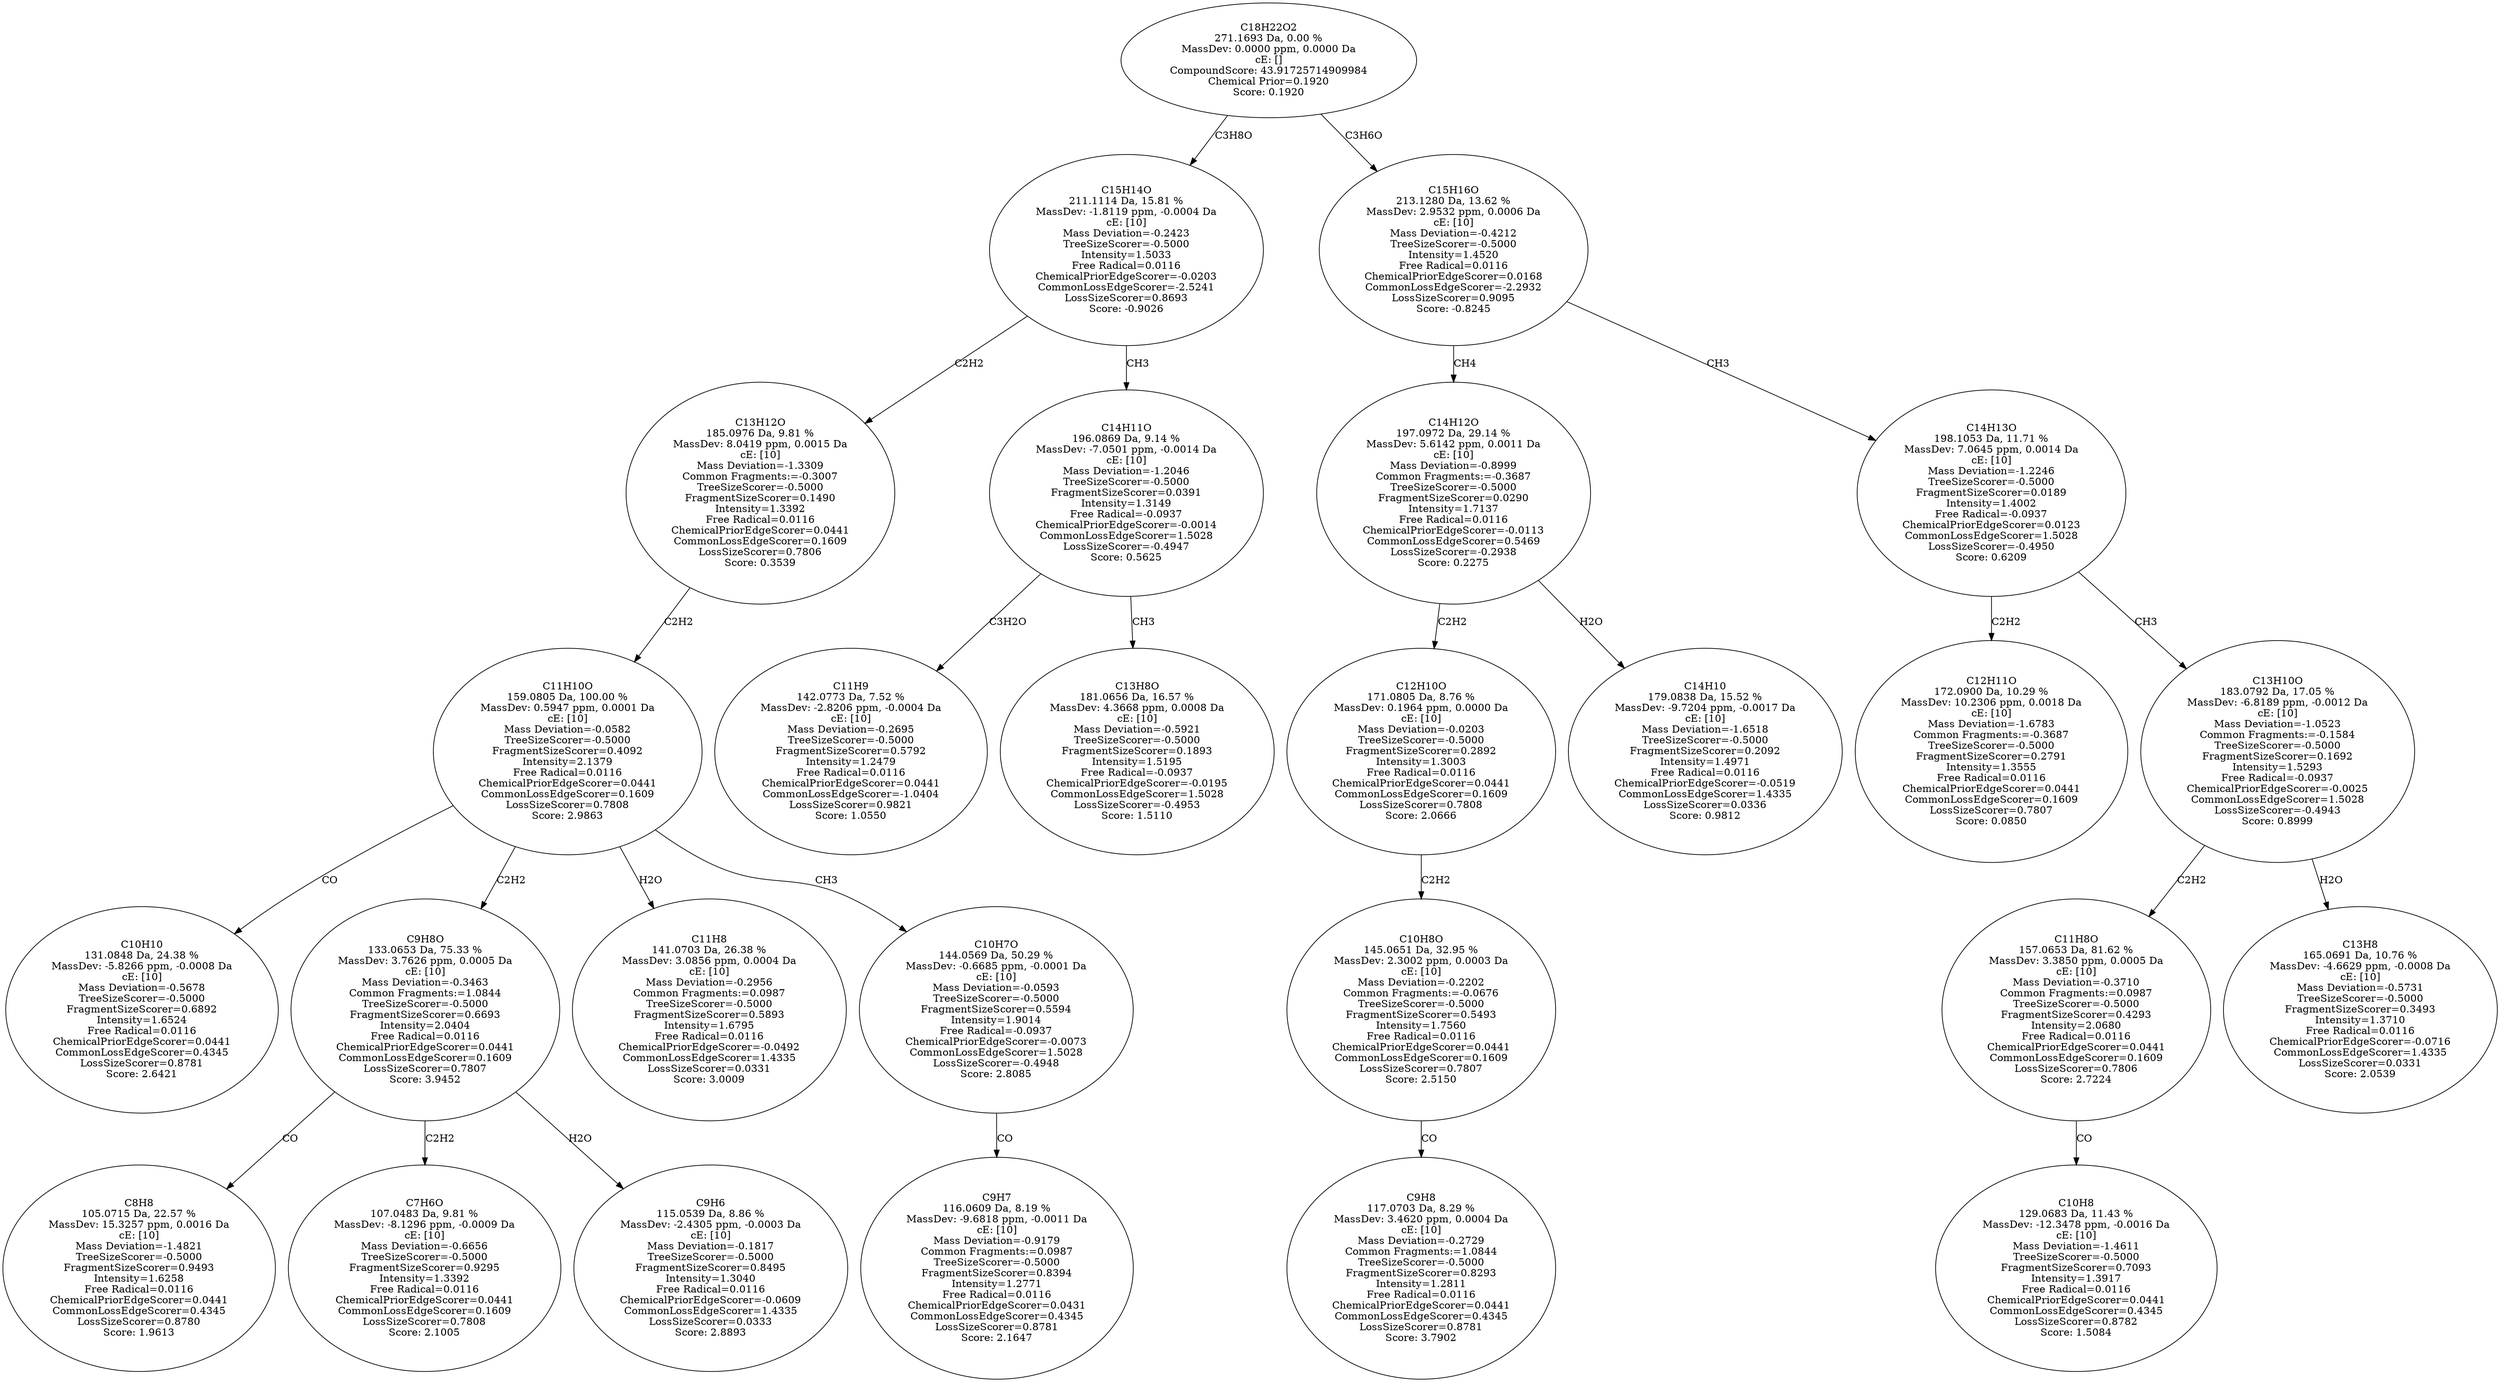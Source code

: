 strict digraph {
v1 [label="C10H10\n131.0848 Da, 24.38 %\nMassDev: -5.8266 ppm, -0.0008 Da\ncE: [10]\nMass Deviation=-0.5678\nTreeSizeScorer=-0.5000\nFragmentSizeScorer=0.6892\nIntensity=1.6524\nFree Radical=0.0116\nChemicalPriorEdgeScorer=0.0441\nCommonLossEdgeScorer=0.4345\nLossSizeScorer=0.8781\nScore: 2.6421"];
v2 [label="C8H8\n105.0715 Da, 22.57 %\nMassDev: 15.3257 ppm, 0.0016 Da\ncE: [10]\nMass Deviation=-1.4821\nTreeSizeScorer=-0.5000\nFragmentSizeScorer=0.9493\nIntensity=1.6258\nFree Radical=0.0116\nChemicalPriorEdgeScorer=0.0441\nCommonLossEdgeScorer=0.4345\nLossSizeScorer=0.8780\nScore: 1.9613"];
v3 [label="C7H6O\n107.0483 Da, 9.81 %\nMassDev: -8.1296 ppm, -0.0009 Da\ncE: [10]\nMass Deviation=-0.6656\nTreeSizeScorer=-0.5000\nFragmentSizeScorer=0.9295\nIntensity=1.3392\nFree Radical=0.0116\nChemicalPriorEdgeScorer=0.0441\nCommonLossEdgeScorer=0.1609\nLossSizeScorer=0.7808\nScore: 2.1005"];
v4 [label="C9H6\n115.0539 Da, 8.86 %\nMassDev: -2.4305 ppm, -0.0003 Da\ncE: [10]\nMass Deviation=-0.1817\nTreeSizeScorer=-0.5000\nFragmentSizeScorer=0.8495\nIntensity=1.3040\nFree Radical=0.0116\nChemicalPriorEdgeScorer=-0.0609\nCommonLossEdgeScorer=1.4335\nLossSizeScorer=0.0333\nScore: 2.8893"];
v5 [label="C9H8O\n133.0653 Da, 75.33 %\nMassDev: 3.7626 ppm, 0.0005 Da\ncE: [10]\nMass Deviation=-0.3463\nCommon Fragments:=1.0844\nTreeSizeScorer=-0.5000\nFragmentSizeScorer=0.6693\nIntensity=2.0404\nFree Radical=0.0116\nChemicalPriorEdgeScorer=0.0441\nCommonLossEdgeScorer=0.1609\nLossSizeScorer=0.7807\nScore: 3.9452"];
v6 [label="C11H8\n141.0703 Da, 26.38 %\nMassDev: 3.0856 ppm, 0.0004 Da\ncE: [10]\nMass Deviation=-0.2956\nCommon Fragments:=0.0987\nTreeSizeScorer=-0.5000\nFragmentSizeScorer=0.5893\nIntensity=1.6795\nFree Radical=0.0116\nChemicalPriorEdgeScorer=-0.0492\nCommonLossEdgeScorer=1.4335\nLossSizeScorer=0.0331\nScore: 3.0009"];
v7 [label="C9H7\n116.0609 Da, 8.19 %\nMassDev: -9.6818 ppm, -0.0011 Da\ncE: [10]\nMass Deviation=-0.9179\nCommon Fragments:=0.0987\nTreeSizeScorer=-0.5000\nFragmentSizeScorer=0.8394\nIntensity=1.2771\nFree Radical=0.0116\nChemicalPriorEdgeScorer=0.0431\nCommonLossEdgeScorer=0.4345\nLossSizeScorer=0.8781\nScore: 2.1647"];
v8 [label="C10H7O\n144.0569 Da, 50.29 %\nMassDev: -0.6685 ppm, -0.0001 Da\ncE: [10]\nMass Deviation=-0.0593\nTreeSizeScorer=-0.5000\nFragmentSizeScorer=0.5594\nIntensity=1.9014\nFree Radical=-0.0937\nChemicalPriorEdgeScorer=-0.0073\nCommonLossEdgeScorer=1.5028\nLossSizeScorer=-0.4948\nScore: 2.8085"];
v9 [label="C11H10O\n159.0805 Da, 100.00 %\nMassDev: 0.5947 ppm, 0.0001 Da\ncE: [10]\nMass Deviation=-0.0582\nTreeSizeScorer=-0.5000\nFragmentSizeScorer=0.4092\nIntensity=2.1379\nFree Radical=0.0116\nChemicalPriorEdgeScorer=0.0441\nCommonLossEdgeScorer=0.1609\nLossSizeScorer=0.7808\nScore: 2.9863"];
v10 [label="C13H12O\n185.0976 Da, 9.81 %\nMassDev: 8.0419 ppm, 0.0015 Da\ncE: [10]\nMass Deviation=-1.3309\nCommon Fragments:=-0.3007\nTreeSizeScorer=-0.5000\nFragmentSizeScorer=0.1490\nIntensity=1.3392\nFree Radical=0.0116\nChemicalPriorEdgeScorer=0.0441\nCommonLossEdgeScorer=0.1609\nLossSizeScorer=0.7806\nScore: 0.3539"];
v11 [label="C11H9\n142.0773 Da, 7.52 %\nMassDev: -2.8206 ppm, -0.0004 Da\ncE: [10]\nMass Deviation=-0.2695\nTreeSizeScorer=-0.5000\nFragmentSizeScorer=0.5792\nIntensity=1.2479\nFree Radical=0.0116\nChemicalPriorEdgeScorer=0.0441\nCommonLossEdgeScorer=-1.0404\nLossSizeScorer=0.9821\nScore: 1.0550"];
v12 [label="C13H8O\n181.0656 Da, 16.57 %\nMassDev: 4.3668 ppm, 0.0008 Da\ncE: [10]\nMass Deviation=-0.5921\nTreeSizeScorer=-0.5000\nFragmentSizeScorer=0.1893\nIntensity=1.5195\nFree Radical=-0.0937\nChemicalPriorEdgeScorer=-0.0195\nCommonLossEdgeScorer=1.5028\nLossSizeScorer=-0.4953\nScore: 1.5110"];
v13 [label="C14H11O\n196.0869 Da, 9.14 %\nMassDev: -7.0501 ppm, -0.0014 Da\ncE: [10]\nMass Deviation=-1.2046\nTreeSizeScorer=-0.5000\nFragmentSizeScorer=0.0391\nIntensity=1.3149\nFree Radical=-0.0937\nChemicalPriorEdgeScorer=-0.0014\nCommonLossEdgeScorer=1.5028\nLossSizeScorer=-0.4947\nScore: 0.5625"];
v14 [label="C15H14O\n211.1114 Da, 15.81 %\nMassDev: -1.8119 ppm, -0.0004 Da\ncE: [10]\nMass Deviation=-0.2423\nTreeSizeScorer=-0.5000\nIntensity=1.5033\nFree Radical=0.0116\nChemicalPriorEdgeScorer=-0.0203\nCommonLossEdgeScorer=-2.5241\nLossSizeScorer=0.8693\nScore: -0.9026"];
v15 [label="C9H8\n117.0703 Da, 8.29 %\nMassDev: 3.4620 ppm, 0.0004 Da\ncE: [10]\nMass Deviation=-0.2729\nCommon Fragments:=1.0844\nTreeSizeScorer=-0.5000\nFragmentSizeScorer=0.8293\nIntensity=1.2811\nFree Radical=0.0116\nChemicalPriorEdgeScorer=0.0441\nCommonLossEdgeScorer=0.4345\nLossSizeScorer=0.8781\nScore: 3.7902"];
v16 [label="C10H8O\n145.0651 Da, 32.95 %\nMassDev: 2.3002 ppm, 0.0003 Da\ncE: [10]\nMass Deviation=-0.2202\nCommon Fragments:=-0.0676\nTreeSizeScorer=-0.5000\nFragmentSizeScorer=0.5493\nIntensity=1.7560\nFree Radical=0.0116\nChemicalPriorEdgeScorer=0.0441\nCommonLossEdgeScorer=0.1609\nLossSizeScorer=0.7807\nScore: 2.5150"];
v17 [label="C12H10O\n171.0805 Da, 8.76 %\nMassDev: 0.1964 ppm, 0.0000 Da\ncE: [10]\nMass Deviation=-0.0203\nTreeSizeScorer=-0.5000\nFragmentSizeScorer=0.2892\nIntensity=1.3003\nFree Radical=0.0116\nChemicalPriorEdgeScorer=0.0441\nCommonLossEdgeScorer=0.1609\nLossSizeScorer=0.7808\nScore: 2.0666"];
v18 [label="C14H10\n179.0838 Da, 15.52 %\nMassDev: -9.7204 ppm, -0.0017 Da\ncE: [10]\nMass Deviation=-1.6518\nTreeSizeScorer=-0.5000\nFragmentSizeScorer=0.2092\nIntensity=1.4971\nFree Radical=0.0116\nChemicalPriorEdgeScorer=-0.0519\nCommonLossEdgeScorer=1.4335\nLossSizeScorer=0.0336\nScore: 0.9812"];
v19 [label="C14H12O\n197.0972 Da, 29.14 %\nMassDev: 5.6142 ppm, 0.0011 Da\ncE: [10]\nMass Deviation=-0.8999\nCommon Fragments:=-0.3687\nTreeSizeScorer=-0.5000\nFragmentSizeScorer=0.0290\nIntensity=1.7137\nFree Radical=0.0116\nChemicalPriorEdgeScorer=-0.0113\nCommonLossEdgeScorer=0.5469\nLossSizeScorer=-0.2938\nScore: 0.2275"];
v20 [label="C12H11O\n172.0900 Da, 10.29 %\nMassDev: 10.2306 ppm, 0.0018 Da\ncE: [10]\nMass Deviation=-1.6783\nCommon Fragments:=-0.3687\nTreeSizeScorer=-0.5000\nFragmentSizeScorer=0.2791\nIntensity=1.3555\nFree Radical=0.0116\nChemicalPriorEdgeScorer=0.0441\nCommonLossEdgeScorer=0.1609\nLossSizeScorer=0.7807\nScore: 0.0850"];
v21 [label="C10H8\n129.0683 Da, 11.43 %\nMassDev: -12.3478 ppm, -0.0016 Da\ncE: [10]\nMass Deviation=-1.4611\nTreeSizeScorer=-0.5000\nFragmentSizeScorer=0.7093\nIntensity=1.3917\nFree Radical=0.0116\nChemicalPriorEdgeScorer=0.0441\nCommonLossEdgeScorer=0.4345\nLossSizeScorer=0.8782\nScore: 1.5084"];
v22 [label="C11H8O\n157.0653 Da, 81.62 %\nMassDev: 3.3850 ppm, 0.0005 Da\ncE: [10]\nMass Deviation=-0.3710\nCommon Fragments:=0.0987\nTreeSizeScorer=-0.5000\nFragmentSizeScorer=0.4293\nIntensity=2.0680\nFree Radical=0.0116\nChemicalPriorEdgeScorer=0.0441\nCommonLossEdgeScorer=0.1609\nLossSizeScorer=0.7806\nScore: 2.7224"];
v23 [label="C13H8\n165.0691 Da, 10.76 %\nMassDev: -4.6629 ppm, -0.0008 Da\ncE: [10]\nMass Deviation=-0.5731\nTreeSizeScorer=-0.5000\nFragmentSizeScorer=0.3493\nIntensity=1.3710\nFree Radical=0.0116\nChemicalPriorEdgeScorer=-0.0716\nCommonLossEdgeScorer=1.4335\nLossSizeScorer=0.0331\nScore: 2.0539"];
v24 [label="C13H10O\n183.0792 Da, 17.05 %\nMassDev: -6.8189 ppm, -0.0012 Da\ncE: [10]\nMass Deviation=-1.0523\nCommon Fragments:=-0.1584\nTreeSizeScorer=-0.5000\nFragmentSizeScorer=0.1692\nIntensity=1.5293\nFree Radical=-0.0937\nChemicalPriorEdgeScorer=-0.0025\nCommonLossEdgeScorer=1.5028\nLossSizeScorer=-0.4943\nScore: 0.8999"];
v25 [label="C14H13O\n198.1053 Da, 11.71 %\nMassDev: 7.0645 ppm, 0.0014 Da\ncE: [10]\nMass Deviation=-1.2246\nTreeSizeScorer=-0.5000\nFragmentSizeScorer=0.0189\nIntensity=1.4002\nFree Radical=-0.0937\nChemicalPriorEdgeScorer=0.0123\nCommonLossEdgeScorer=1.5028\nLossSizeScorer=-0.4950\nScore: 0.6209"];
v26 [label="C15H16O\n213.1280 Da, 13.62 %\nMassDev: 2.9532 ppm, 0.0006 Da\ncE: [10]\nMass Deviation=-0.4212\nTreeSizeScorer=-0.5000\nIntensity=1.4520\nFree Radical=0.0116\nChemicalPriorEdgeScorer=0.0168\nCommonLossEdgeScorer=-2.2932\nLossSizeScorer=0.9095\nScore: -0.8245"];
v27 [label="C18H22O2\n271.1693 Da, 0.00 %\nMassDev: 0.0000 ppm, 0.0000 Da\ncE: []\nCompoundScore: 43.91725714909984\nChemical Prior=0.1920\nScore: 0.1920"];
v9 -> v1 [label="CO"];
v5 -> v2 [label="CO"];
v5 -> v3 [label="C2H2"];
v5 -> v4 [label="H2O"];
v9 -> v5 [label="C2H2"];
v9 -> v6 [label="H2O"];
v8 -> v7 [label="CO"];
v9 -> v8 [label="CH3"];
v10 -> v9 [label="C2H2"];
v14 -> v10 [label="C2H2"];
v13 -> v11 [label="C3H2O"];
v13 -> v12 [label="CH3"];
v14 -> v13 [label="CH3"];
v27 -> v14 [label="C3H8O"];
v16 -> v15 [label="CO"];
v17 -> v16 [label="C2H2"];
v19 -> v17 [label="C2H2"];
v19 -> v18 [label="H2O"];
v26 -> v19 [label="CH4"];
v25 -> v20 [label="C2H2"];
v22 -> v21 [label="CO"];
v24 -> v22 [label="C2H2"];
v24 -> v23 [label="H2O"];
v25 -> v24 [label="CH3"];
v26 -> v25 [label="CH3"];
v27 -> v26 [label="C3H6O"];
}